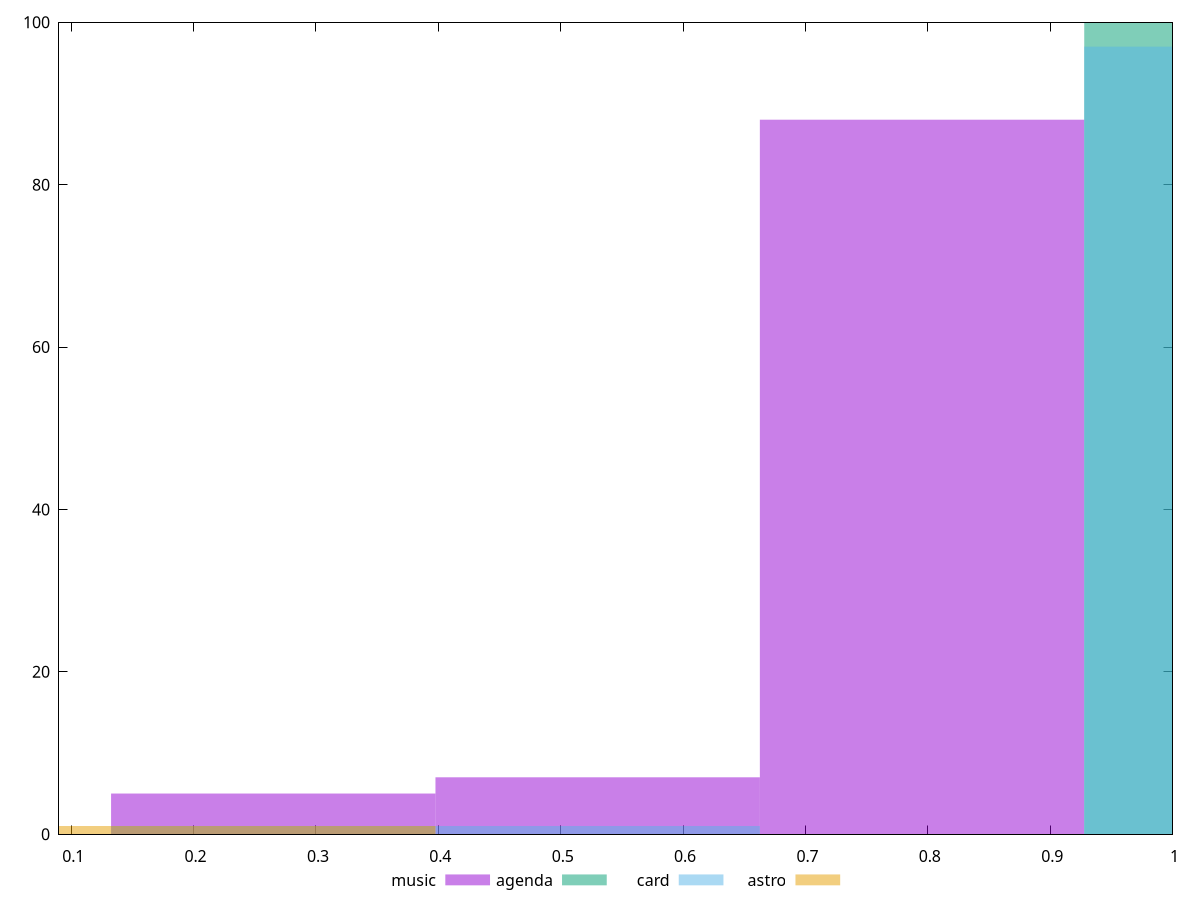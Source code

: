 reset

$music <<EOF
0.26510733400652753 5
0.7953220020195826 88
0.5302146680130551 7
EOF

$agenda <<EOF
1.0604293360261101 100
EOF

$card <<EOF
1.0604293360261101 97
0.26510733400652753 1
0.5302146680130551 1
EOF

$astro <<EOF
0 1
0.26510733400652753 1
EOF

set key outside below
set boxwidth 0.26510733400652753
set xrange [0.09:1]
set yrange [0:100]
set trange [0:100]
set style fill transparent solid 0.5 noborder
set terminal svg size 640, 520 enhanced background rgb 'white'
set output "reports/report_00030_2021-02-24T20-42-31.540Z/speed-index/comparison/histogram/all_score.svg"

plot $music title "music" with boxes, \
     $agenda title "agenda" with boxes, \
     $card title "card" with boxes, \
     $astro title "astro" with boxes

reset
